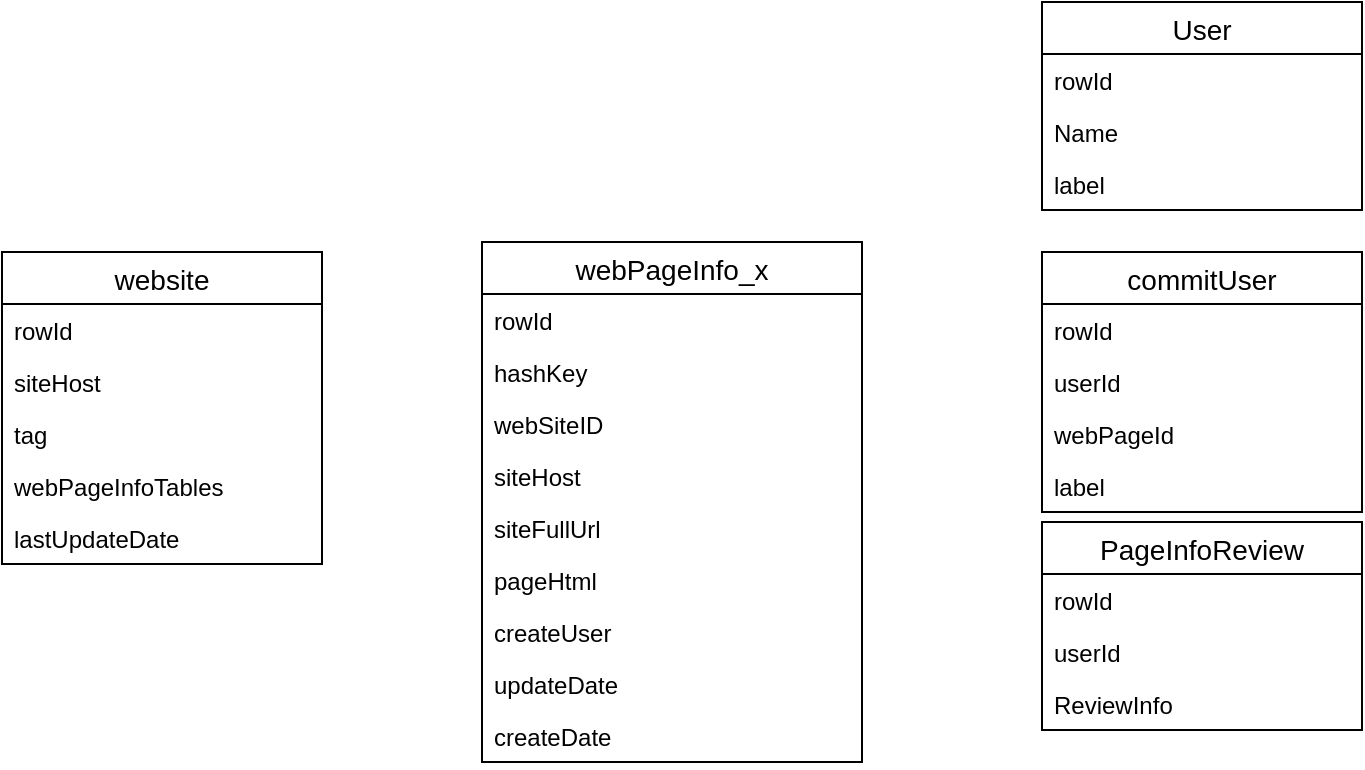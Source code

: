 <mxfile version="12.9.14" type="github">
  <diagram id="OP_AsoRnlcheDYXVDXAX" name="第 1 页">
    <mxGraphModel dx="1116" dy="683" grid="1" gridSize="10" guides="1" tooltips="1" connect="1" arrows="1" fold="1" page="1" pageScale="1" pageWidth="827" pageHeight="1169" math="0" shadow="0">
      <root>
        <mxCell id="0" />
        <mxCell id="1" parent="0" />
        <mxCell id="7sM9plCGkUb9CyzzYbk_-1" value="webPageInfo_x" style="swimlane;fontStyle=0;childLayout=stackLayout;horizontal=1;startSize=26;horizontalStack=0;resizeParent=1;resizeParentMax=0;resizeLast=0;collapsible=1;marginBottom=0;align=center;fontSize=14;" vertex="1" parent="1">
          <mxGeometry x="290" y="580" width="190" height="260" as="geometry" />
        </mxCell>
        <mxCell id="7sM9plCGkUb9CyzzYbk_-2" value="rowId" style="text;strokeColor=none;fillColor=none;spacingLeft=4;spacingRight=4;overflow=hidden;rotatable=0;points=[[0,0.5],[1,0.5]];portConstraint=eastwest;fontSize=12;" vertex="1" parent="7sM9plCGkUb9CyzzYbk_-1">
          <mxGeometry y="26" width="190" height="26" as="geometry" />
        </mxCell>
        <mxCell id="7sM9plCGkUb9CyzzYbk_-26" value="hashKey" style="text;strokeColor=none;fillColor=none;spacingLeft=4;spacingRight=4;overflow=hidden;rotatable=0;points=[[0,0.5],[1,0.5]];portConstraint=eastwest;fontSize=12;" vertex="1" parent="7sM9plCGkUb9CyzzYbk_-1">
          <mxGeometry y="52" width="190" height="26" as="geometry" />
        </mxCell>
        <mxCell id="7sM9plCGkUb9CyzzYbk_-28" value="webSiteID" style="text;strokeColor=none;fillColor=none;spacingLeft=4;spacingRight=4;overflow=hidden;rotatable=0;points=[[0,0.5],[1,0.5]];portConstraint=eastwest;fontSize=12;" vertex="1" parent="7sM9plCGkUb9CyzzYbk_-1">
          <mxGeometry y="78" width="190" height="26" as="geometry" />
        </mxCell>
        <mxCell id="7sM9plCGkUb9CyzzYbk_-3" value="siteHost&#xa;" style="text;strokeColor=none;fillColor=none;spacingLeft=4;spacingRight=4;overflow=hidden;rotatable=0;points=[[0,0.5],[1,0.5]];portConstraint=eastwest;fontSize=12;" vertex="1" parent="7sM9plCGkUb9CyzzYbk_-1">
          <mxGeometry y="104" width="190" height="26" as="geometry" />
        </mxCell>
        <mxCell id="7sM9plCGkUb9CyzzYbk_-4" value="siteFullUrl" style="text;strokeColor=none;fillColor=none;spacingLeft=4;spacingRight=4;overflow=hidden;rotatable=0;points=[[0,0.5],[1,0.5]];portConstraint=eastwest;fontSize=12;" vertex="1" parent="7sM9plCGkUb9CyzzYbk_-1">
          <mxGeometry y="130" width="190" height="26" as="geometry" />
        </mxCell>
        <mxCell id="7sM9plCGkUb9CyzzYbk_-7" value="pageHtml&#xa;" style="text;strokeColor=none;fillColor=none;spacingLeft=4;spacingRight=4;overflow=hidden;rotatable=0;points=[[0,0.5],[1,0.5]];portConstraint=eastwest;fontSize=12;" vertex="1" parent="7sM9plCGkUb9CyzzYbk_-1">
          <mxGeometry y="156" width="190" height="26" as="geometry" />
        </mxCell>
        <mxCell id="7sM9plCGkUb9CyzzYbk_-10" value="createUser" style="text;strokeColor=none;fillColor=none;spacingLeft=4;spacingRight=4;overflow=hidden;rotatable=0;points=[[0,0.5],[1,0.5]];portConstraint=eastwest;fontSize=12;" vertex="1" parent="7sM9plCGkUb9CyzzYbk_-1">
          <mxGeometry y="182" width="190" height="26" as="geometry" />
        </mxCell>
        <mxCell id="7sM9plCGkUb9CyzzYbk_-9" value="updateDate" style="text;strokeColor=none;fillColor=none;spacingLeft=4;spacingRight=4;overflow=hidden;rotatable=0;points=[[0,0.5],[1,0.5]];portConstraint=eastwest;fontSize=12;" vertex="1" parent="7sM9plCGkUb9CyzzYbk_-1">
          <mxGeometry y="208" width="190" height="26" as="geometry" />
        </mxCell>
        <mxCell id="7sM9plCGkUb9CyzzYbk_-8" value="createDate&#xa;" style="text;strokeColor=none;fillColor=none;spacingLeft=4;spacingRight=4;overflow=hidden;rotatable=0;points=[[0,0.5],[1,0.5]];portConstraint=eastwest;fontSize=12;" vertex="1" parent="7sM9plCGkUb9CyzzYbk_-1">
          <mxGeometry y="234" width="190" height="26" as="geometry" />
        </mxCell>
        <mxCell id="7sM9plCGkUb9CyzzYbk_-22" value="website" style="swimlane;fontStyle=0;childLayout=stackLayout;horizontal=1;startSize=26;horizontalStack=0;resizeParent=1;resizeParentMax=0;resizeLast=0;collapsible=1;marginBottom=0;align=center;fontSize=14;" vertex="1" parent="1">
          <mxGeometry x="50" y="585" width="160" height="156" as="geometry" />
        </mxCell>
        <mxCell id="7sM9plCGkUb9CyzzYbk_-23" value="rowId" style="text;strokeColor=none;fillColor=none;spacingLeft=4;spacingRight=4;overflow=hidden;rotatable=0;points=[[0,0.5],[1,0.5]];portConstraint=eastwest;fontSize=12;" vertex="1" parent="7sM9plCGkUb9CyzzYbk_-22">
          <mxGeometry y="26" width="160" height="26" as="geometry" />
        </mxCell>
        <mxCell id="7sM9plCGkUb9CyzzYbk_-24" value="siteHost" style="text;strokeColor=none;fillColor=none;spacingLeft=4;spacingRight=4;overflow=hidden;rotatable=0;points=[[0,0.5],[1,0.5]];portConstraint=eastwest;fontSize=12;" vertex="1" parent="7sM9plCGkUb9CyzzYbk_-22">
          <mxGeometry y="52" width="160" height="26" as="geometry" />
        </mxCell>
        <mxCell id="7sM9plCGkUb9CyzzYbk_-27" value="tag" style="text;strokeColor=none;fillColor=none;spacingLeft=4;spacingRight=4;overflow=hidden;rotatable=0;points=[[0,0.5],[1,0.5]];portConstraint=eastwest;fontSize=12;" vertex="1" parent="7sM9plCGkUb9CyzzYbk_-22">
          <mxGeometry y="78" width="160" height="26" as="geometry" />
        </mxCell>
        <mxCell id="7sM9plCGkUb9CyzzYbk_-38" value="webPageInfoTables" style="text;strokeColor=none;fillColor=none;spacingLeft=4;spacingRight=4;overflow=hidden;rotatable=0;points=[[0,0.5],[1,0.5]];portConstraint=eastwest;fontSize=12;" vertex="1" parent="7sM9plCGkUb9CyzzYbk_-22">
          <mxGeometry y="104" width="160" height="26" as="geometry" />
        </mxCell>
        <mxCell id="7sM9plCGkUb9CyzzYbk_-25" value="lastUpdateDate" style="text;strokeColor=none;fillColor=none;spacingLeft=4;spacingRight=4;overflow=hidden;rotatable=0;points=[[0,0.5],[1,0.5]];portConstraint=eastwest;fontSize=12;" vertex="1" parent="7sM9plCGkUb9CyzzYbk_-22">
          <mxGeometry y="130" width="160" height="26" as="geometry" />
        </mxCell>
        <mxCell id="7sM9plCGkUb9CyzzYbk_-34" value="User" style="swimlane;fontStyle=0;childLayout=stackLayout;horizontal=1;startSize=26;horizontalStack=0;resizeParent=1;resizeParentMax=0;resizeLast=0;collapsible=1;marginBottom=0;align=center;fontSize=14;" vertex="1" parent="1">
          <mxGeometry x="570" y="460" width="160" height="104" as="geometry" />
        </mxCell>
        <mxCell id="7sM9plCGkUb9CyzzYbk_-35" value="rowId" style="text;strokeColor=none;fillColor=none;spacingLeft=4;spacingRight=4;overflow=hidden;rotatable=0;points=[[0,0.5],[1,0.5]];portConstraint=eastwest;fontSize=12;" vertex="1" parent="7sM9plCGkUb9CyzzYbk_-34">
          <mxGeometry y="26" width="160" height="26" as="geometry" />
        </mxCell>
        <mxCell id="7sM9plCGkUb9CyzzYbk_-36" value="Name" style="text;strokeColor=none;fillColor=none;spacingLeft=4;spacingRight=4;overflow=hidden;rotatable=0;points=[[0,0.5],[1,0.5]];portConstraint=eastwest;fontSize=12;" vertex="1" parent="7sM9plCGkUb9CyzzYbk_-34">
          <mxGeometry y="52" width="160" height="26" as="geometry" />
        </mxCell>
        <mxCell id="7sM9plCGkUb9CyzzYbk_-37" value="label" style="text;strokeColor=none;fillColor=none;spacingLeft=4;spacingRight=4;overflow=hidden;rotatable=0;points=[[0,0.5],[1,0.5]];portConstraint=eastwest;fontSize=12;" vertex="1" parent="7sM9plCGkUb9CyzzYbk_-34">
          <mxGeometry y="78" width="160" height="26" as="geometry" />
        </mxCell>
        <mxCell id="7sM9plCGkUb9CyzzYbk_-11" value="commitUser" style="swimlane;fontStyle=0;childLayout=stackLayout;horizontal=1;startSize=26;horizontalStack=0;resizeParent=1;resizeParentMax=0;resizeLast=0;collapsible=1;marginBottom=0;align=center;fontSize=14;" vertex="1" parent="1">
          <mxGeometry x="570" y="585" width="160" height="130" as="geometry" />
        </mxCell>
        <mxCell id="7sM9plCGkUb9CyzzYbk_-12" value="rowId" style="text;strokeColor=none;fillColor=none;spacingLeft=4;spacingRight=4;overflow=hidden;rotatable=0;points=[[0,0.5],[1,0.5]];portConstraint=eastwest;fontSize=12;" vertex="1" parent="7sM9plCGkUb9CyzzYbk_-11">
          <mxGeometry y="26" width="160" height="26" as="geometry" />
        </mxCell>
        <mxCell id="7sM9plCGkUb9CyzzYbk_-13" value="userId" style="text;strokeColor=none;fillColor=none;spacingLeft=4;spacingRight=4;overflow=hidden;rotatable=0;points=[[0,0.5],[1,0.5]];portConstraint=eastwest;fontSize=12;" vertex="1" parent="7sM9plCGkUb9CyzzYbk_-11">
          <mxGeometry y="52" width="160" height="26" as="geometry" />
        </mxCell>
        <mxCell id="7sM9plCGkUb9CyzzYbk_-39" value="webPageId" style="text;strokeColor=none;fillColor=none;spacingLeft=4;spacingRight=4;overflow=hidden;rotatable=0;points=[[0,0.5],[1,0.5]];portConstraint=eastwest;fontSize=12;" vertex="1" parent="7sM9plCGkUb9CyzzYbk_-11">
          <mxGeometry y="78" width="160" height="26" as="geometry" />
        </mxCell>
        <mxCell id="7sM9plCGkUb9CyzzYbk_-14" value="label" style="text;strokeColor=none;fillColor=none;spacingLeft=4;spacingRight=4;overflow=hidden;rotatable=0;points=[[0,0.5],[1,0.5]];portConstraint=eastwest;fontSize=12;" vertex="1" parent="7sM9plCGkUb9CyzzYbk_-11">
          <mxGeometry y="104" width="160" height="26" as="geometry" />
        </mxCell>
        <mxCell id="7sM9plCGkUb9CyzzYbk_-30" value="PageInfoReview" style="swimlane;fontStyle=0;childLayout=stackLayout;horizontal=1;startSize=26;horizontalStack=0;resizeParent=1;resizeParentMax=0;resizeLast=0;collapsible=1;marginBottom=0;align=center;fontSize=14;" vertex="1" parent="1">
          <mxGeometry x="570" y="720" width="160" height="104" as="geometry" />
        </mxCell>
        <mxCell id="7sM9plCGkUb9CyzzYbk_-31" value="rowId" style="text;strokeColor=none;fillColor=none;spacingLeft=4;spacingRight=4;overflow=hidden;rotatable=0;points=[[0,0.5],[1,0.5]];portConstraint=eastwest;fontSize=12;" vertex="1" parent="7sM9plCGkUb9CyzzYbk_-30">
          <mxGeometry y="26" width="160" height="26" as="geometry" />
        </mxCell>
        <mxCell id="7sM9plCGkUb9CyzzYbk_-32" value="userId" style="text;strokeColor=none;fillColor=none;spacingLeft=4;spacingRight=4;overflow=hidden;rotatable=0;points=[[0,0.5],[1,0.5]];portConstraint=eastwest;fontSize=12;" vertex="1" parent="7sM9plCGkUb9CyzzYbk_-30">
          <mxGeometry y="52" width="160" height="26" as="geometry" />
        </mxCell>
        <mxCell id="7sM9plCGkUb9CyzzYbk_-33" value="ReviewInfo" style="text;strokeColor=none;fillColor=none;spacingLeft=4;spacingRight=4;overflow=hidden;rotatable=0;points=[[0,0.5],[1,0.5]];portConstraint=eastwest;fontSize=12;" vertex="1" parent="7sM9plCGkUb9CyzzYbk_-30">
          <mxGeometry y="78" width="160" height="26" as="geometry" />
        </mxCell>
      </root>
    </mxGraphModel>
  </diagram>
</mxfile>
